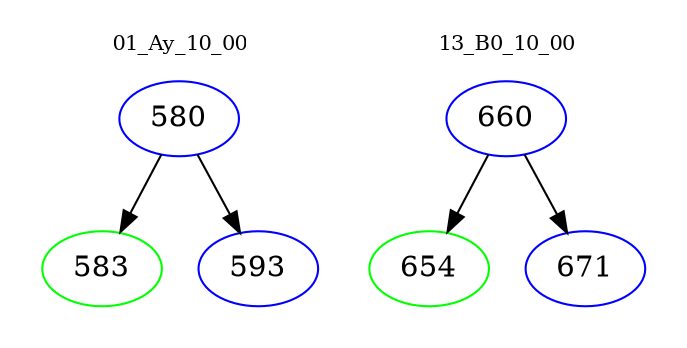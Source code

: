 digraph{
subgraph cluster_0 {
color = white
label = "01_Ay_10_00";
fontsize=10;
T0_580 [label="580", color="blue"]
T0_580 -> T0_583 [color="black"]
T0_583 [label="583", color="green"]
T0_580 -> T0_593 [color="black"]
T0_593 [label="593", color="blue"]
}
subgraph cluster_1 {
color = white
label = "13_B0_10_00";
fontsize=10;
T1_660 [label="660", color="blue"]
T1_660 -> T1_654 [color="black"]
T1_654 [label="654", color="green"]
T1_660 -> T1_671 [color="black"]
T1_671 [label="671", color="blue"]
}
}
